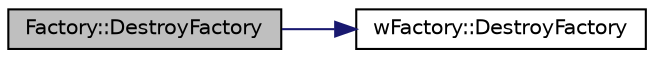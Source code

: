 digraph "Factory::DestroyFactory"
{
  edge [fontname="Helvetica",fontsize="10",labelfontname="Helvetica",labelfontsize="10"];
  node [fontname="Helvetica",fontsize="10",shape=record];
  rankdir="LR";
  Node21 [label="Factory::DestroyFactory",height=0.2,width=0.4,color="black", fillcolor="grey75", style="filled", fontcolor="black"];
  Node21 -> Node22 [color="midnightblue",fontsize="10",style="solid",fontname="Helvetica"];
  Node22 [label="wFactory::DestroyFactory",height=0.2,width=0.4,color="black", fillcolor="white", style="filled",URL="$classw_factory.html#a9233ceb25980235093367d573e8d3c56",tooltip="Metoda niszczy wskażnik na fabrykę "];
}
